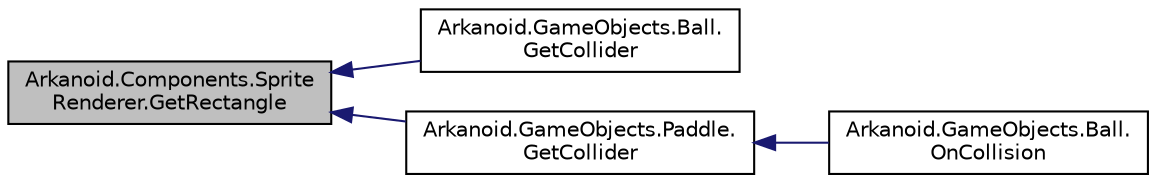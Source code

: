 digraph "Arkanoid.Components.SpriteRenderer.GetRectangle"
{
 // INTERACTIVE_SVG=YES
  edge [fontname="Helvetica",fontsize="10",labelfontname="Helvetica",labelfontsize="10"];
  node [fontname="Helvetica",fontsize="10",shape=record];
  rankdir="LR";
  Node10 [label="Arkanoid.Components.Sprite\lRenderer.GetRectangle",height=0.2,width=0.4,color="black", fillcolor="grey75", style="filled", fontcolor="black"];
  Node10 -> Node11 [dir="back",color="midnightblue",fontsize="10",style="solid",fontname="Helvetica"];
  Node11 [label="Arkanoid.GameObjects.Ball.\lGetCollider",height=0.2,width=0.4,color="black", fillcolor="white", style="filled",URL="$class_arkanoid_1_1_game_objects_1_1_ball.html#aac7a0eccc0c4e0823e35f5afadd3e0a1",tooltip="Texture rectangular collider (from sprite renderer) "];
  Node10 -> Node12 [dir="back",color="midnightblue",fontsize="10",style="solid",fontname="Helvetica"];
  Node12 [label="Arkanoid.GameObjects.Paddle.\lGetCollider",height=0.2,width=0.4,color="black", fillcolor="white", style="filled",URL="$class_arkanoid_1_1_game_objects_1_1_paddle.html#a54c2da7b85005aabb6c3c66740ebc6ec",tooltip="Returns texture rectangular collider (from sprite renderer) "];
  Node12 -> Node13 [dir="back",color="midnightblue",fontsize="10",style="solid",fontname="Helvetica"];
  Node13 [label="Arkanoid.GameObjects.Ball.\lOnCollision",height=0.2,width=0.4,color="black", fillcolor="white", style="filled",URL="$class_arkanoid_1_1_game_objects_1_1_ball.html#acb6777762420018be759b5e4053f3d63",tooltip="If collider is paddle - bounces with friction from paddle If collider is brick - bounces with rebound..."];
}

